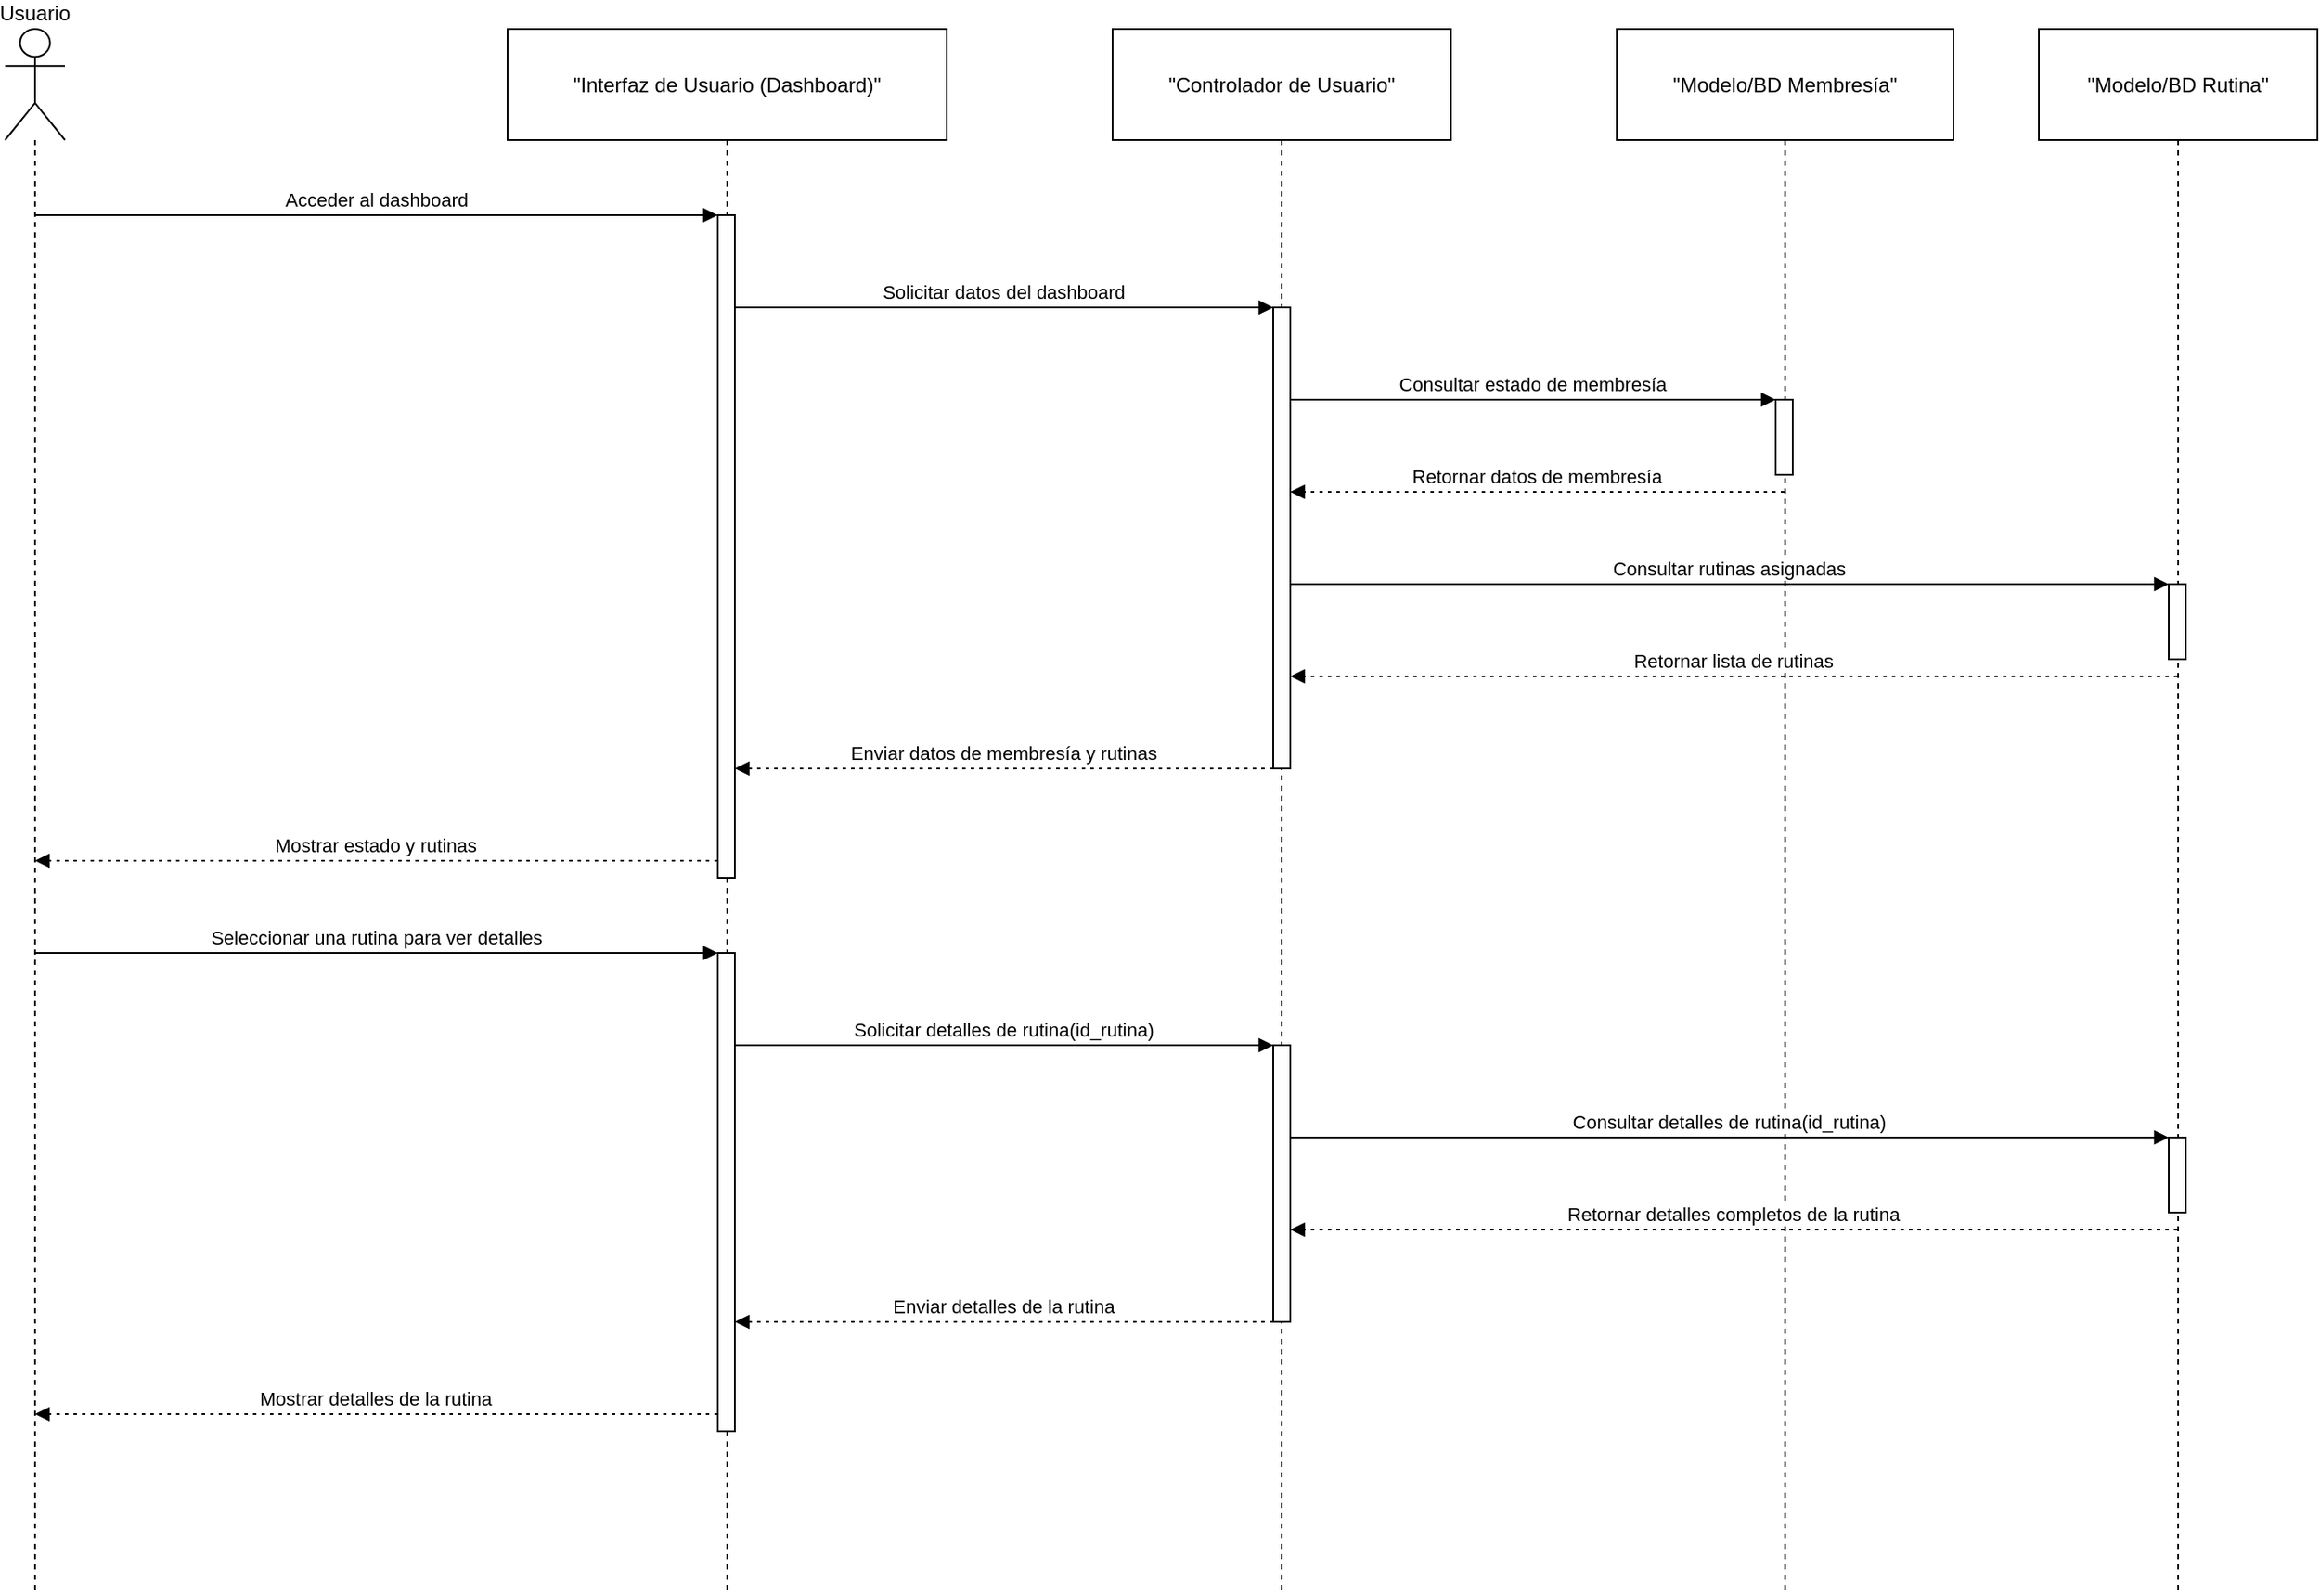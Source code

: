 <mxfile version="28.0.6">
  <diagram name="Page-1" id="T0oX5QUpbJ7j7tnq1lTL">
    <mxGraphModel dx="2080" dy="1200" grid="1" gridSize="10" guides="1" tooltips="1" connect="1" arrows="1" fold="1" page="1" pageScale="1" pageWidth="850" pageHeight="1100" math="0" shadow="0">
      <root>
        <mxCell id="0" />
        <mxCell id="1" parent="0" />
        <mxCell id="wxl7OUcEMdInmf5UzPQ8-2" value="Usuario" style="shape=umlLifeline;perimeter=lifelinePerimeter;whiteSpace=wrap;container=1;dropTarget=0;collapsible=0;recursiveResize=0;outlineConnect=0;portConstraint=eastwest;newEdgeStyle={&quot;edgeStyle&quot;:&quot;elbowEdgeStyle&quot;,&quot;elbow&quot;:&quot;vertical&quot;,&quot;curved&quot;:0,&quot;rounded&quot;:0};participant=umlActor;verticalAlign=bottom;labelPosition=center;verticalLabelPosition=top;align=center;size=65;" vertex="1" parent="1">
          <mxGeometry x="20" y="220" width="35" height="916" as="geometry" />
        </mxCell>
        <mxCell id="wxl7OUcEMdInmf5UzPQ8-3" value="&quot;Interfaz de Usuario (Dashboard)&quot;" style="shape=umlLifeline;perimeter=lifelinePerimeter;whiteSpace=wrap;container=1;dropTarget=0;collapsible=0;recursiveResize=0;outlineConnect=0;portConstraint=eastwest;newEdgeStyle={&quot;edgeStyle&quot;:&quot;elbowEdgeStyle&quot;,&quot;elbow&quot;:&quot;vertical&quot;,&quot;curved&quot;:0,&quot;rounded&quot;:0};size=65;" vertex="1" parent="1">
          <mxGeometry x="314" y="220" width="257" height="916" as="geometry" />
        </mxCell>
        <mxCell id="wxl7OUcEMdInmf5UzPQ8-4" value="" style="points=[];perimeter=orthogonalPerimeter;outlineConnect=0;targetShapes=umlLifeline;portConstraint=eastwest;newEdgeStyle={&quot;edgeStyle&quot;:&quot;elbowEdgeStyle&quot;,&quot;elbow&quot;:&quot;vertical&quot;,&quot;curved&quot;:0,&quot;rounded&quot;:0}" vertex="1" parent="wxl7OUcEMdInmf5UzPQ8-3">
          <mxGeometry x="123" y="109" width="10" height="388" as="geometry" />
        </mxCell>
        <mxCell id="wxl7OUcEMdInmf5UzPQ8-5" value="" style="points=[];perimeter=orthogonalPerimeter;outlineConnect=0;targetShapes=umlLifeline;portConstraint=eastwest;newEdgeStyle={&quot;edgeStyle&quot;:&quot;elbowEdgeStyle&quot;,&quot;elbow&quot;:&quot;vertical&quot;,&quot;curved&quot;:0,&quot;rounded&quot;:0}" vertex="1" parent="wxl7OUcEMdInmf5UzPQ8-3">
          <mxGeometry x="123" y="541" width="10" height="280" as="geometry" />
        </mxCell>
        <mxCell id="wxl7OUcEMdInmf5UzPQ8-6" value="&quot;Controlador de Usuario&quot;" style="shape=umlLifeline;perimeter=lifelinePerimeter;whiteSpace=wrap;container=1;dropTarget=0;collapsible=0;recursiveResize=0;outlineConnect=0;portConstraint=eastwest;newEdgeStyle={&quot;edgeStyle&quot;:&quot;elbowEdgeStyle&quot;,&quot;elbow&quot;:&quot;vertical&quot;,&quot;curved&quot;:0,&quot;rounded&quot;:0};size=65;" vertex="1" parent="1">
          <mxGeometry x="668" y="220" width="198" height="916" as="geometry" />
        </mxCell>
        <mxCell id="wxl7OUcEMdInmf5UzPQ8-7" value="" style="points=[];perimeter=orthogonalPerimeter;outlineConnect=0;targetShapes=umlLifeline;portConstraint=eastwest;newEdgeStyle={&quot;edgeStyle&quot;:&quot;elbowEdgeStyle&quot;,&quot;elbow&quot;:&quot;vertical&quot;,&quot;curved&quot;:0,&quot;rounded&quot;:0}" vertex="1" parent="wxl7OUcEMdInmf5UzPQ8-6">
          <mxGeometry x="94" y="163" width="10" height="270" as="geometry" />
        </mxCell>
        <mxCell id="wxl7OUcEMdInmf5UzPQ8-8" value="" style="points=[];perimeter=orthogonalPerimeter;outlineConnect=0;targetShapes=umlLifeline;portConstraint=eastwest;newEdgeStyle={&quot;edgeStyle&quot;:&quot;elbowEdgeStyle&quot;,&quot;elbow&quot;:&quot;vertical&quot;,&quot;curved&quot;:0,&quot;rounded&quot;:0}" vertex="1" parent="wxl7OUcEMdInmf5UzPQ8-6">
          <mxGeometry x="94" y="595" width="10" height="162" as="geometry" />
        </mxCell>
        <mxCell id="wxl7OUcEMdInmf5UzPQ8-9" value="&quot;Modelo/BD Membresía&quot;" style="shape=umlLifeline;perimeter=lifelinePerimeter;whiteSpace=wrap;container=1;dropTarget=0;collapsible=0;recursiveResize=0;outlineConnect=0;portConstraint=eastwest;newEdgeStyle={&quot;edgeStyle&quot;:&quot;elbowEdgeStyle&quot;,&quot;elbow&quot;:&quot;vertical&quot;,&quot;curved&quot;:0,&quot;rounded&quot;:0};size=65;" vertex="1" parent="1">
          <mxGeometry x="963" y="220" width="197" height="916" as="geometry" />
        </mxCell>
        <mxCell id="wxl7OUcEMdInmf5UzPQ8-10" value="" style="points=[];perimeter=orthogonalPerimeter;outlineConnect=0;targetShapes=umlLifeline;portConstraint=eastwest;newEdgeStyle={&quot;edgeStyle&quot;:&quot;elbowEdgeStyle&quot;,&quot;elbow&quot;:&quot;vertical&quot;,&quot;curved&quot;:0,&quot;rounded&quot;:0}" vertex="1" parent="wxl7OUcEMdInmf5UzPQ8-9">
          <mxGeometry x="93" y="217" width="10" height="44" as="geometry" />
        </mxCell>
        <mxCell id="wxl7OUcEMdInmf5UzPQ8-11" value="&quot;Modelo/BD Rutina&quot;" style="shape=umlLifeline;perimeter=lifelinePerimeter;whiteSpace=wrap;container=1;dropTarget=0;collapsible=0;recursiveResize=0;outlineConnect=0;portConstraint=eastwest;newEdgeStyle={&quot;edgeStyle&quot;:&quot;elbowEdgeStyle&quot;,&quot;elbow&quot;:&quot;vertical&quot;,&quot;curved&quot;:0,&quot;rounded&quot;:0};size=65;" vertex="1" parent="1">
          <mxGeometry x="1210" y="220" width="163" height="916" as="geometry" />
        </mxCell>
        <mxCell id="wxl7OUcEMdInmf5UzPQ8-12" value="" style="points=[];perimeter=orthogonalPerimeter;outlineConnect=0;targetShapes=umlLifeline;portConstraint=eastwest;newEdgeStyle={&quot;edgeStyle&quot;:&quot;elbowEdgeStyle&quot;,&quot;elbow&quot;:&quot;vertical&quot;,&quot;curved&quot;:0,&quot;rounded&quot;:0}" vertex="1" parent="wxl7OUcEMdInmf5UzPQ8-11">
          <mxGeometry x="76" y="325" width="10" height="44" as="geometry" />
        </mxCell>
        <mxCell id="wxl7OUcEMdInmf5UzPQ8-13" value="" style="points=[];perimeter=orthogonalPerimeter;outlineConnect=0;targetShapes=umlLifeline;portConstraint=eastwest;newEdgeStyle={&quot;edgeStyle&quot;:&quot;elbowEdgeStyle&quot;,&quot;elbow&quot;:&quot;vertical&quot;,&quot;curved&quot;:0,&quot;rounded&quot;:0}" vertex="1" parent="wxl7OUcEMdInmf5UzPQ8-11">
          <mxGeometry x="76" y="649" width="10" height="44" as="geometry" />
        </mxCell>
        <mxCell id="wxl7OUcEMdInmf5UzPQ8-14" value="Acceder al dashboard" style="verticalAlign=bottom;edgeStyle=elbowEdgeStyle;elbow=vertical;curved=0;rounded=0;endArrow=block;" edge="1" parent="1" source="wxl7OUcEMdInmf5UzPQ8-2" target="wxl7OUcEMdInmf5UzPQ8-4">
          <mxGeometry relative="1" as="geometry">
            <Array as="points">
              <mxPoint x="277" y="329" />
            </Array>
          </mxGeometry>
        </mxCell>
        <mxCell id="wxl7OUcEMdInmf5UzPQ8-15" value="Solicitar datos del dashboard" style="verticalAlign=bottom;edgeStyle=elbowEdgeStyle;elbow=vertical;curved=0;rounded=0;endArrow=block;" edge="1" parent="1" source="wxl7OUcEMdInmf5UzPQ8-4" target="wxl7OUcEMdInmf5UzPQ8-7">
          <mxGeometry relative="1" as="geometry">
            <Array as="points">
              <mxPoint x="615" y="383" />
            </Array>
          </mxGeometry>
        </mxCell>
        <mxCell id="wxl7OUcEMdInmf5UzPQ8-16" value="Consultar estado de membresía" style="verticalAlign=bottom;edgeStyle=elbowEdgeStyle;elbow=vertical;curved=0;rounded=0;endArrow=block;" edge="1" parent="1" source="wxl7OUcEMdInmf5UzPQ8-7" target="wxl7OUcEMdInmf5UzPQ8-10">
          <mxGeometry relative="1" as="geometry">
            <Array as="points">
              <mxPoint x="925" y="437" />
            </Array>
          </mxGeometry>
        </mxCell>
        <mxCell id="wxl7OUcEMdInmf5UzPQ8-17" value="Retornar datos de membresía" style="verticalAlign=bottom;edgeStyle=elbowEdgeStyle;elbow=vertical;curved=0;rounded=0;dashed=1;dashPattern=2 3;endArrow=block;" edge="1" parent="1" source="wxl7OUcEMdInmf5UzPQ8-9" target="wxl7OUcEMdInmf5UzPQ8-7">
          <mxGeometry relative="1" as="geometry">
            <Array as="points">
              <mxPoint x="926" y="491" />
            </Array>
          </mxGeometry>
        </mxCell>
        <mxCell id="wxl7OUcEMdInmf5UzPQ8-18" value="Consultar rutinas asignadas" style="verticalAlign=bottom;edgeStyle=elbowEdgeStyle;elbow=vertical;curved=0;rounded=0;endArrow=block;" edge="1" parent="1" source="wxl7OUcEMdInmf5UzPQ8-7" target="wxl7OUcEMdInmf5UzPQ8-12">
          <mxGeometry relative="1" as="geometry">
            <Array as="points">
              <mxPoint x="1040" y="545" />
            </Array>
          </mxGeometry>
        </mxCell>
        <mxCell id="wxl7OUcEMdInmf5UzPQ8-19" value="Retornar lista de rutinas" style="verticalAlign=bottom;edgeStyle=elbowEdgeStyle;elbow=vertical;curved=0;rounded=0;dashed=1;dashPattern=2 3;endArrow=block;" edge="1" parent="1" source="wxl7OUcEMdInmf5UzPQ8-11" target="wxl7OUcEMdInmf5UzPQ8-7">
          <mxGeometry relative="1" as="geometry">
            <Array as="points">
              <mxPoint x="1041" y="599" />
            </Array>
          </mxGeometry>
        </mxCell>
        <mxCell id="wxl7OUcEMdInmf5UzPQ8-20" value="Enviar datos de membresía y rutinas" style="verticalAlign=bottom;edgeStyle=elbowEdgeStyle;elbow=vertical;curved=0;rounded=0;dashed=1;dashPattern=2 3;endArrow=block;" edge="1" parent="1" source="wxl7OUcEMdInmf5UzPQ8-7" target="wxl7OUcEMdInmf5UzPQ8-4">
          <mxGeometry relative="1" as="geometry">
            <Array as="points">
              <mxPoint x="616" y="653" />
            </Array>
          </mxGeometry>
        </mxCell>
        <mxCell id="wxl7OUcEMdInmf5UzPQ8-21" value="Mostrar estado y rutinas" style="verticalAlign=bottom;edgeStyle=elbowEdgeStyle;elbow=vertical;curved=0;rounded=0;dashed=1;dashPattern=2 3;endArrow=block;" edge="1" parent="1" source="wxl7OUcEMdInmf5UzPQ8-4" target="wxl7OUcEMdInmf5UzPQ8-2">
          <mxGeometry relative="1" as="geometry">
            <Array as="points">
              <mxPoint x="278" y="707" />
            </Array>
          </mxGeometry>
        </mxCell>
        <mxCell id="wxl7OUcEMdInmf5UzPQ8-22" value="Seleccionar una rutina para ver detalles" style="verticalAlign=bottom;edgeStyle=elbowEdgeStyle;elbow=vertical;curved=0;rounded=0;endArrow=block;" edge="1" parent="1" source="wxl7OUcEMdInmf5UzPQ8-2" target="wxl7OUcEMdInmf5UzPQ8-5">
          <mxGeometry relative="1" as="geometry">
            <Array as="points">
              <mxPoint x="277" y="761" />
            </Array>
          </mxGeometry>
        </mxCell>
        <mxCell id="wxl7OUcEMdInmf5UzPQ8-23" value="Solicitar detalles de rutina(id_rutina)" style="verticalAlign=bottom;edgeStyle=elbowEdgeStyle;elbow=vertical;curved=0;rounded=0;endArrow=block;" edge="1" parent="1" source="wxl7OUcEMdInmf5UzPQ8-5" target="wxl7OUcEMdInmf5UzPQ8-8">
          <mxGeometry relative="1" as="geometry">
            <Array as="points">
              <mxPoint x="615" y="815" />
            </Array>
          </mxGeometry>
        </mxCell>
        <mxCell id="wxl7OUcEMdInmf5UzPQ8-24" value="Consultar detalles de rutina(id_rutina)" style="verticalAlign=bottom;edgeStyle=elbowEdgeStyle;elbow=vertical;curved=0;rounded=0;endArrow=block;" edge="1" parent="1" source="wxl7OUcEMdInmf5UzPQ8-8" target="wxl7OUcEMdInmf5UzPQ8-13">
          <mxGeometry relative="1" as="geometry">
            <Array as="points">
              <mxPoint x="1040" y="869" />
            </Array>
          </mxGeometry>
        </mxCell>
        <mxCell id="wxl7OUcEMdInmf5UzPQ8-25" value="Retornar detalles completos de la rutina" style="verticalAlign=bottom;edgeStyle=elbowEdgeStyle;elbow=vertical;curved=0;rounded=0;dashed=1;dashPattern=2 3;endArrow=block;" edge="1" parent="1" source="wxl7OUcEMdInmf5UzPQ8-11" target="wxl7OUcEMdInmf5UzPQ8-8">
          <mxGeometry relative="1" as="geometry">
            <Array as="points">
              <mxPoint x="1041" y="923" />
            </Array>
          </mxGeometry>
        </mxCell>
        <mxCell id="wxl7OUcEMdInmf5UzPQ8-26" value="Enviar detalles de la rutina" style="verticalAlign=bottom;edgeStyle=elbowEdgeStyle;elbow=vertical;curved=0;rounded=0;dashed=1;dashPattern=2 3;endArrow=block;" edge="1" parent="1" source="wxl7OUcEMdInmf5UzPQ8-8" target="wxl7OUcEMdInmf5UzPQ8-5">
          <mxGeometry relative="1" as="geometry">
            <Array as="points">
              <mxPoint x="616" y="977" />
            </Array>
          </mxGeometry>
        </mxCell>
        <mxCell id="wxl7OUcEMdInmf5UzPQ8-27" value="Mostrar detalles de la rutina" style="verticalAlign=bottom;edgeStyle=elbowEdgeStyle;elbow=vertical;curved=0;rounded=0;dashed=1;dashPattern=2 3;endArrow=block;" edge="1" parent="1" source="wxl7OUcEMdInmf5UzPQ8-5" target="wxl7OUcEMdInmf5UzPQ8-2">
          <mxGeometry relative="1" as="geometry">
            <Array as="points">
              <mxPoint x="278" y="1031" />
            </Array>
          </mxGeometry>
        </mxCell>
      </root>
    </mxGraphModel>
  </diagram>
</mxfile>

